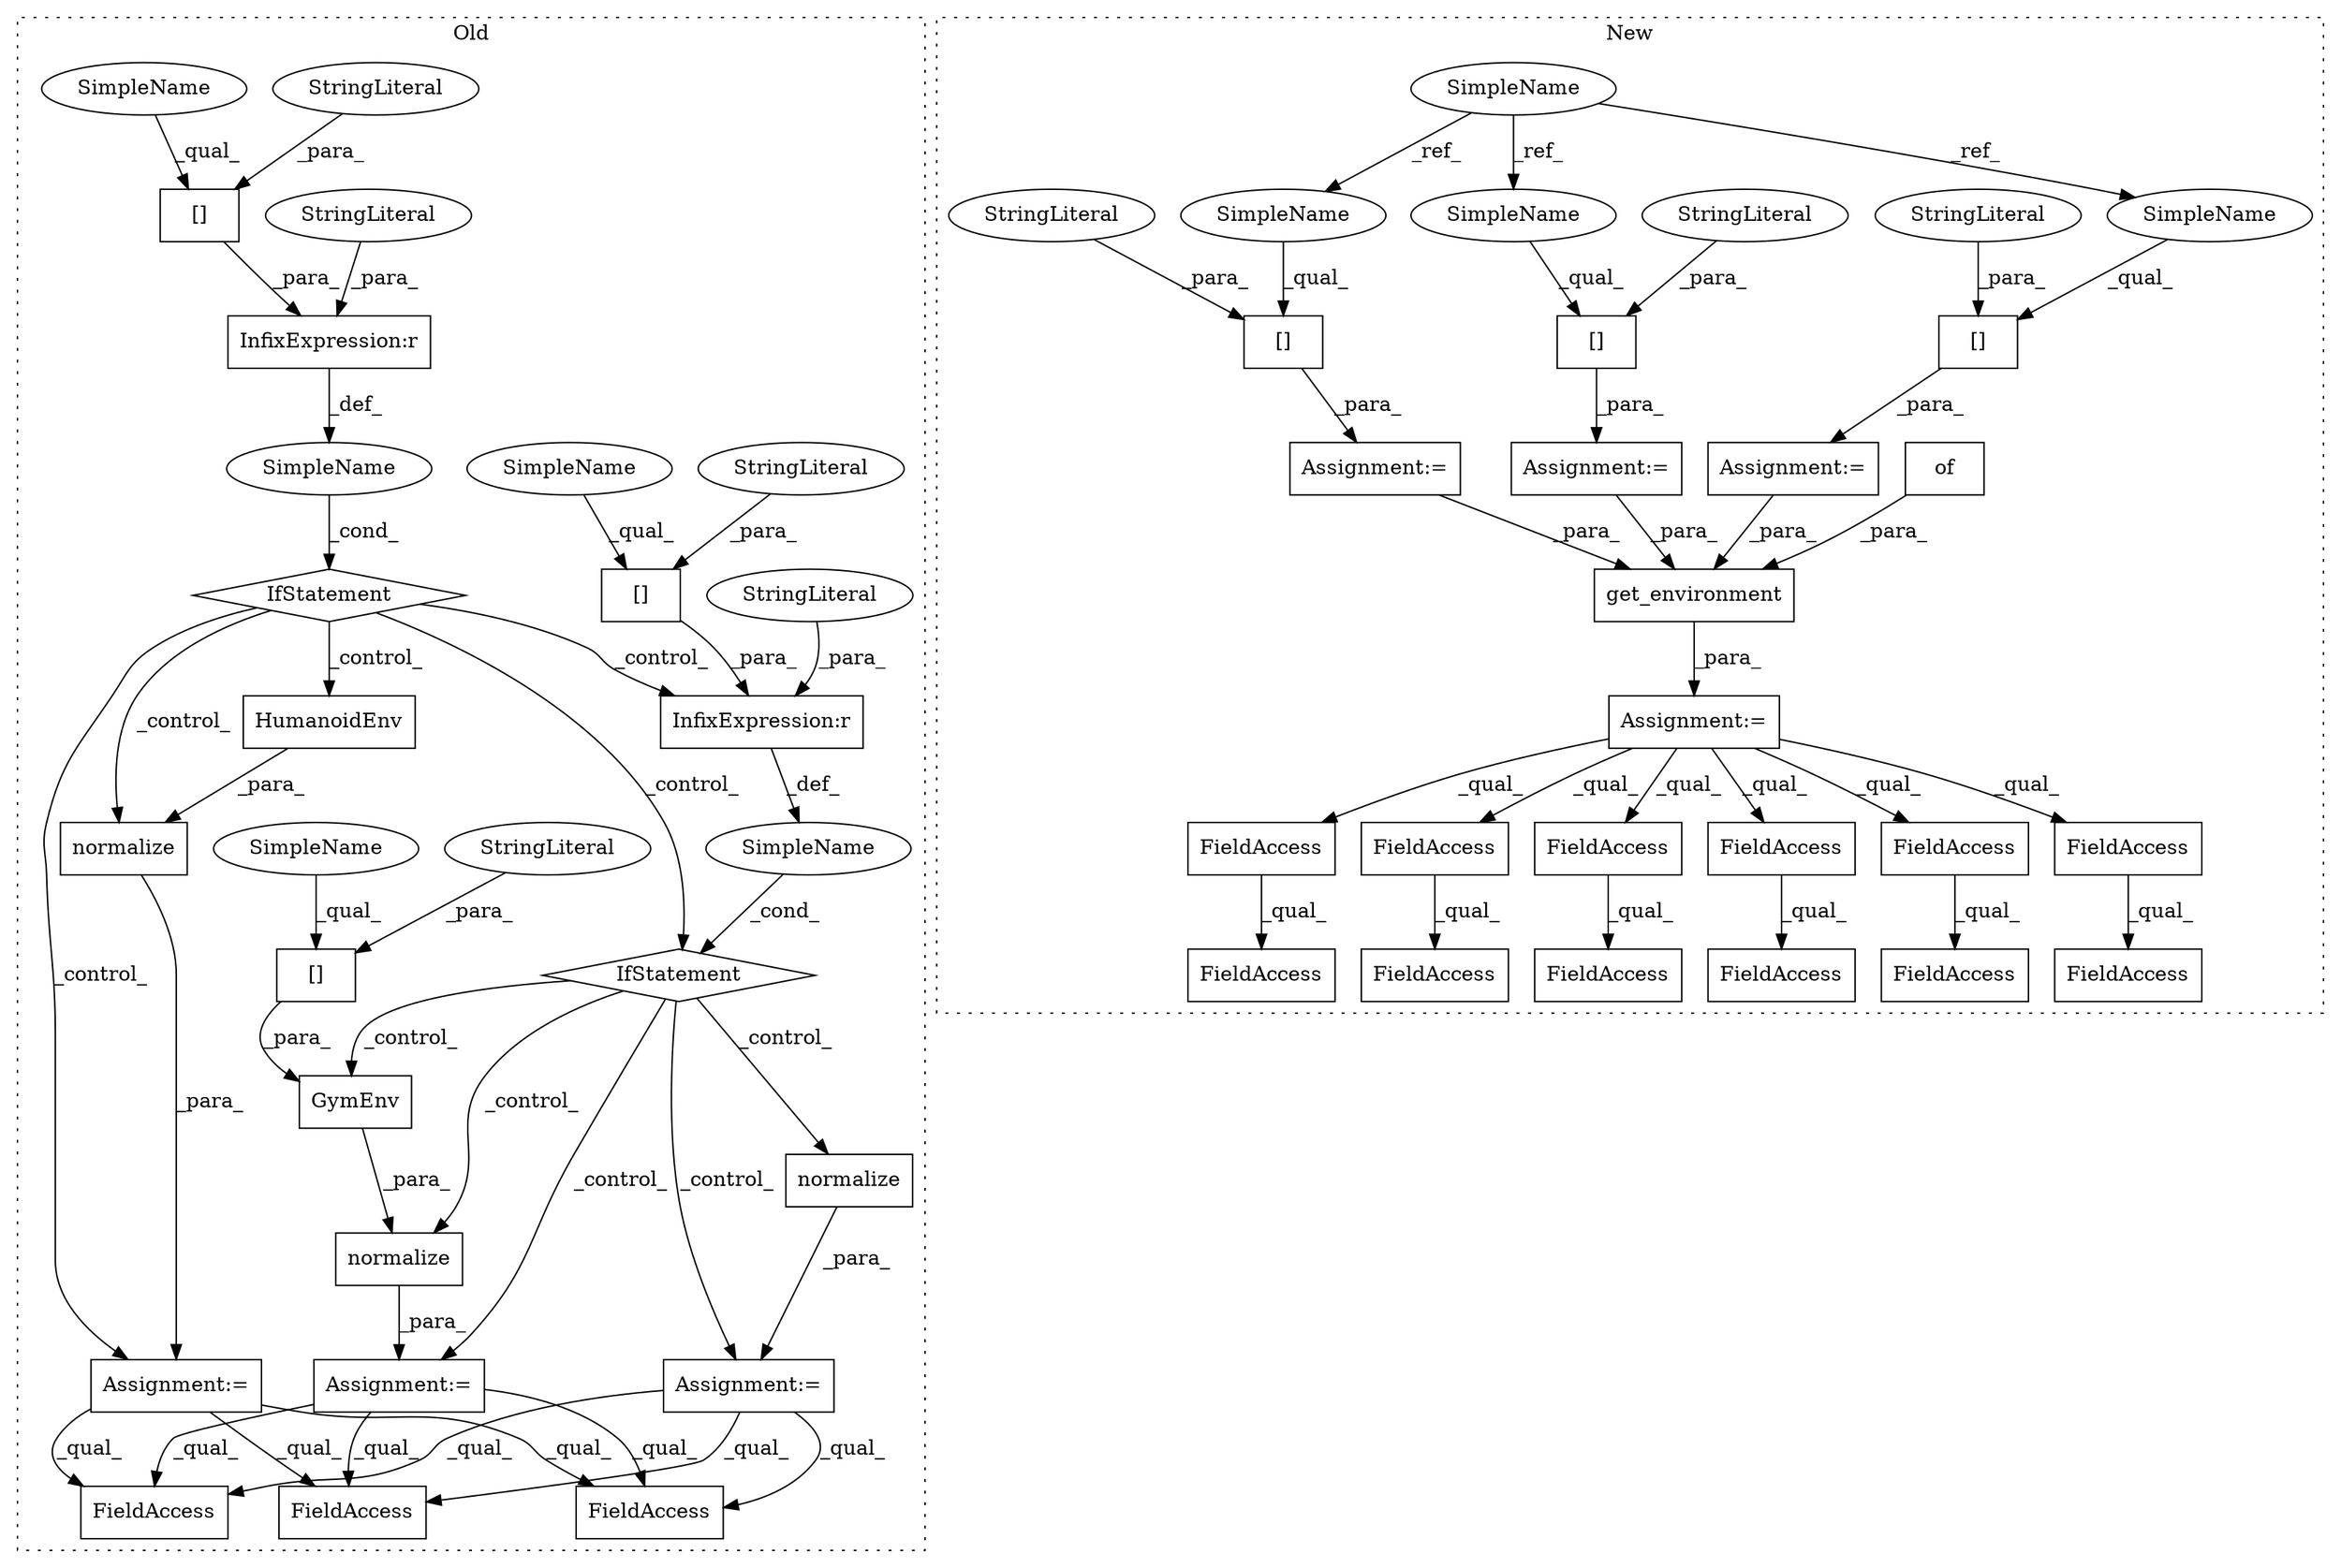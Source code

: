 digraph G {
subgraph cluster0 {
1 [label="GymEnv" a="32" s="2793,2819" l="7,1" shape="box"];
3 [label="SimpleName" a="42" s="" l="" shape="ellipse"];
4 [label="normalize" a="32" s="2783,2820" l="10,1" shape="box"];
5 [label="InfixExpression:r" a="27" s="2602" l="4" shape="box"];
6 [label="[]" a="2" s="2583,2601" l="8,1" shape="box"];
7 [label="InfixExpression:r" a="27" s="2701" l="4" shape="box"];
8 [label="[]" a="2" s="2800,2818" l="8,1" shape="box"];
9 [label="HumanoidEnv" a="32" s="2646" l="13" shape="box"];
10 [label="[]" a="2" s="2682,2700" l="8,1" shape="box"];
12 [label="SimpleName" a="42" s="" l="" shape="ellipse"];
13 [label="StringLiteral" a="45" s="2606" l="16" shape="ellipse"];
14 [label="StringLiteral" a="45" s="2705" l="15" shape="ellipse"];
15 [label="StringLiteral" a="45" s="2591" l="10" shape="ellipse"];
16 [label="StringLiteral" a="45" s="2690" l="10" shape="ellipse"];
17 [label="StringLiteral" a="45" s="2808" l="10" shape="ellipse"];
22 [label="FieldAccess" a="22" s="3187" l="8" shape="box"];
30 [label="normalize" a="32" s="2636,2659" l="10,1" shape="box"];
31 [label="IfStatement" a="25" s="2579,2622" l="4,2" shape="diamond"];
32 [label="normalize" a="32" s="2734,2756" l="10,1" shape="box"];
33 [label="IfStatement" a="25" s="2678,2720" l="4,2" shape="diamond"];
42 [label="Assignment:=" a="7" s="2782" l="1" shape="box"];
45 [label="Assignment:=" a="7" s="2635" l="1" shape="box"];
46 [label="Assignment:=" a="7" s="2733" l="1" shape="box"];
49 [label="FieldAccess" a="22" s="3232" l="8" shape="box"];
50 [label="FieldAccess" a="22" s="3279" l="8" shape="box"];
54 [label="SimpleName" a="42" s="2583" l="7" shape="ellipse"];
55 [label="SimpleName" a="42" s="2800" l="7" shape="ellipse"];
56 [label="SimpleName" a="42" s="2682" l="7" shape="ellipse"];
label = "Old";
style="dotted";
}
subgraph cluster1 {
2 [label="of" a="32" s="2351" l="4" shape="box"];
11 [label="FieldAccess" a="22" s="2758" l="27" shape="box"];
18 [label="FieldAccess" a="22" s="2786" l="16" shape="box"];
19 [label="FieldAccess" a="22" s="2442" l="22" shape="box"];
20 [label="FieldAccess" a="22" s="2939" l="22" shape="box"];
21 [label="FieldAccess" a="22" s="2786" l="22" shape="box"];
23 [label="FieldAccess" a="22" s="2442" l="16" shape="box"];
24 [label="FieldAccess" a="22" s="2758" l="21" shape="box"];
25 [label="FieldAccess" a="22" s="2939" l="16" shape="box"];
26 [label="FieldAccess" a="22" s="2845" l="21" shape="box"];
27 [label="FieldAccess" a="22" s="2414" l="21" shape="box"];
28 [label="FieldAccess" a="22" s="2414" l="27" shape="box"];
29 [label="FieldAccess" a="22" s="2845" l="27" shape="box"];
34 [label="Assignment:=" a="7" s="2282" l="1" shape="box"];
35 [label="[]" a="2" s="2283,2299" l="8,1" shape="box"];
36 [label="SimpleName" a="42" s="1758" l="7" shape="ellipse"];
37 [label="[]" a="2" s="2225,2243" l="8,1" shape="box"];
38 [label="StringLiteral" a="45" s="2233" l="10" shape="ellipse"];
39 [label="[]" a="2" s="2255,2269" l="8,1" shape="box"];
40 [label="StringLiteral" a="45" s="2291" l="8" shape="ellipse"];
41 [label="StringLiteral" a="45" s="2263" l="6" shape="ellipse"];
43 [label="Assignment:=" a="7" s="2254" l="1" shape="box"];
44 [label="Assignment:=" a="7" s="2224" l="1" shape="box"];
47 [label="Assignment:=" a="7" s="2309" l="1" shape="box"];
48 [label="get_environment" a="32" s="2310,2355" l="16,1" shape="box"];
51 [label="SimpleName" a="42" s="2255" l="7" shape="ellipse"];
52 [label="SimpleName" a="42" s="2283" l="7" shape="ellipse"];
53 [label="SimpleName" a="42" s="2225" l="7" shape="ellipse"];
label = "New";
style="dotted";
}
1 -> 4 [label="_para_"];
2 -> 48 [label="_para_"];
3 -> 33 [label="_cond_"];
4 -> 42 [label="_para_"];
5 -> 12 [label="_def_"];
6 -> 5 [label="_para_"];
7 -> 3 [label="_def_"];
8 -> 1 [label="_para_"];
9 -> 30 [label="_para_"];
10 -> 7 [label="_para_"];
12 -> 31 [label="_cond_"];
13 -> 5 [label="_para_"];
14 -> 7 [label="_para_"];
15 -> 6 [label="_para_"];
16 -> 10 [label="_para_"];
17 -> 8 [label="_para_"];
18 -> 21 [label="_qual_"];
23 -> 19 [label="_qual_"];
24 -> 11 [label="_qual_"];
25 -> 20 [label="_qual_"];
26 -> 29 [label="_qual_"];
27 -> 28 [label="_qual_"];
30 -> 45 [label="_para_"];
31 -> 30 [label="_control_"];
31 -> 7 [label="_control_"];
31 -> 9 [label="_control_"];
31 -> 45 [label="_control_"];
31 -> 33 [label="_control_"];
32 -> 46 [label="_para_"];
33 -> 46 [label="_control_"];
33 -> 1 [label="_control_"];
33 -> 32 [label="_control_"];
33 -> 4 [label="_control_"];
33 -> 42 [label="_control_"];
34 -> 48 [label="_para_"];
35 -> 34 [label="_para_"];
36 -> 51 [label="_ref_"];
36 -> 52 [label="_ref_"];
36 -> 53 [label="_ref_"];
37 -> 44 [label="_para_"];
38 -> 37 [label="_para_"];
39 -> 43 [label="_para_"];
40 -> 35 [label="_para_"];
41 -> 39 [label="_para_"];
42 -> 49 [label="_qual_"];
42 -> 22 [label="_qual_"];
42 -> 50 [label="_qual_"];
43 -> 48 [label="_para_"];
44 -> 48 [label="_para_"];
45 -> 49 [label="_qual_"];
45 -> 22 [label="_qual_"];
45 -> 50 [label="_qual_"];
46 -> 49 [label="_qual_"];
46 -> 50 [label="_qual_"];
46 -> 22 [label="_qual_"];
47 -> 23 [label="_qual_"];
47 -> 25 [label="_qual_"];
47 -> 24 [label="_qual_"];
47 -> 27 [label="_qual_"];
47 -> 18 [label="_qual_"];
47 -> 26 [label="_qual_"];
48 -> 47 [label="_para_"];
51 -> 39 [label="_qual_"];
52 -> 35 [label="_qual_"];
53 -> 37 [label="_qual_"];
54 -> 6 [label="_qual_"];
55 -> 8 [label="_qual_"];
56 -> 10 [label="_qual_"];
}